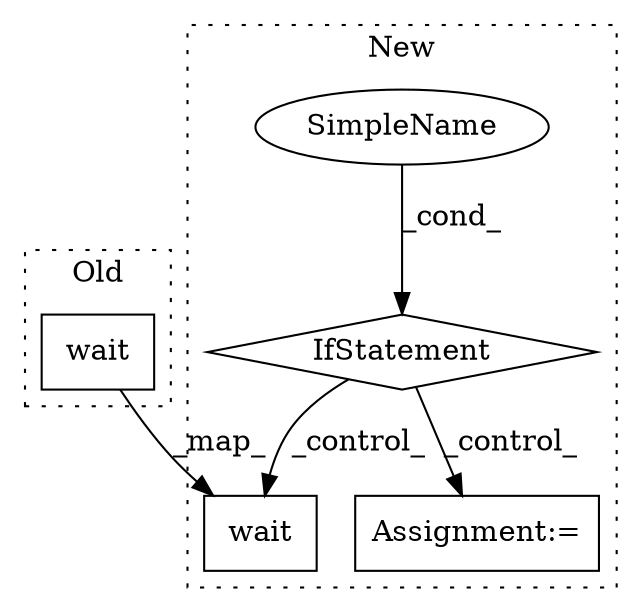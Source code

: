 digraph G {
subgraph cluster0 {
1 [label="wait" a="32" s="11840" l="6" shape="box"];
label = "Old";
style="dotted";
}
subgraph cluster1 {
2 [label="wait" a="32" s="12316" l="6" shape="box"];
3 [label="IfStatement" a="25" s="12014,12038" l="4,2" shape="diamond"];
4 [label="SimpleName" a="42" s="" l="" shape="ellipse"];
5 [label="Assignment:=" a="7" s="12433" l="1" shape="box"];
label = "New";
style="dotted";
}
1 -> 2 [label="_map_"];
3 -> 5 [label="_control_"];
3 -> 2 [label="_control_"];
4 -> 3 [label="_cond_"];
}